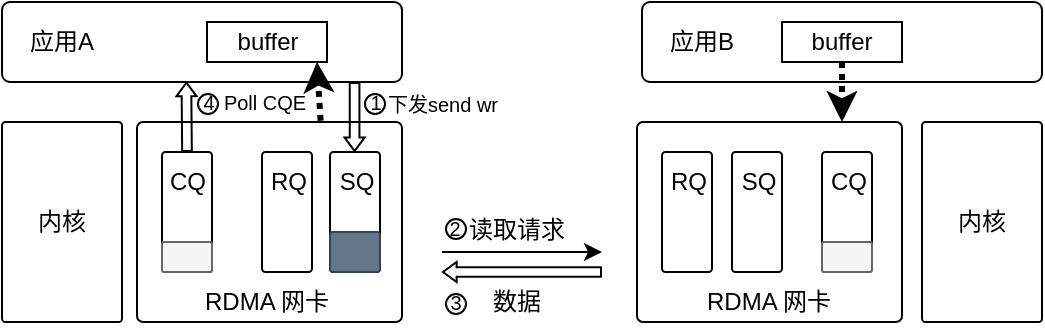 <mxfile version="26.0.16">
  <diagram name="第 1 页" id="g1fOO-Cu223-aKMuuYOS">
    <mxGraphModel dx="594" dy="431" grid="1" gridSize="10" guides="1" tooltips="1" connect="1" arrows="1" fold="1" page="1" pageScale="1" pageWidth="827" pageHeight="1169" math="0" shadow="0">
      <root>
        <mxCell id="0" />
        <mxCell id="1" parent="0" />
        <mxCell id="0LYCKbOccn7bkP1Wi2Eh-1" value="" style="rounded=1;whiteSpace=wrap;html=1;arcSize=3;" vertex="1" parent="1">
          <mxGeometry x="227.5" y="140" width="132.5" height="100" as="geometry" />
        </mxCell>
        <mxCell id="0LYCKbOccn7bkP1Wi2Eh-2" value="" style="rounded=1;whiteSpace=wrap;html=1;arcSize=10;" vertex="1" parent="1">
          <mxGeometry x="160" y="80" width="200" height="40" as="geometry" />
        </mxCell>
        <mxCell id="0LYCKbOccn7bkP1Wi2Eh-3" value="" style="rounded=1;whiteSpace=wrap;html=1;arcSize=10;" vertex="1" parent="1">
          <mxGeometry x="480" y="80" width="200" height="40" as="geometry" />
        </mxCell>
        <mxCell id="0LYCKbOccn7bkP1Wi2Eh-4" value="应用A" style="text;html=1;align=center;verticalAlign=middle;whiteSpace=wrap;rounded=0;" vertex="1" parent="1">
          <mxGeometry x="160" y="85" width="60" height="30" as="geometry" />
        </mxCell>
        <mxCell id="0LYCKbOccn7bkP1Wi2Eh-5" value="应用B" style="text;html=1;align=center;verticalAlign=middle;whiteSpace=wrap;rounded=0;" vertex="1" parent="1">
          <mxGeometry x="480" y="85" width="60" height="30" as="geometry" />
        </mxCell>
        <mxCell id="0LYCKbOccn7bkP1Wi2Eh-6" value="buffer" style="rounded=0;whiteSpace=wrap;html=1;" vertex="1" parent="1">
          <mxGeometry x="262.5" y="90" width="60" height="20" as="geometry" />
        </mxCell>
        <mxCell id="0LYCKbOccn7bkP1Wi2Eh-7" value="buffer" style="rounded=0;whiteSpace=wrap;html=1;" vertex="1" parent="1">
          <mxGeometry x="550" y="90" width="60" height="20" as="geometry" />
        </mxCell>
        <mxCell id="0LYCKbOccn7bkP1Wi2Eh-8" value="" style="rounded=1;whiteSpace=wrap;html=1;arcSize=7;" vertex="1" parent="1">
          <mxGeometry x="240" y="155" width="25" height="60" as="geometry" />
        </mxCell>
        <mxCell id="0LYCKbOccn7bkP1Wi2Eh-9" value="" style="rounded=1;whiteSpace=wrap;html=1;arcSize=7;" vertex="1" parent="1">
          <mxGeometry x="290" y="155" width="25" height="60" as="geometry" />
        </mxCell>
        <mxCell id="0LYCKbOccn7bkP1Wi2Eh-10" value="" style="rounded=1;whiteSpace=wrap;html=1;arcSize=7;" vertex="1" parent="1">
          <mxGeometry x="324" y="155" width="25" height="60" as="geometry" />
        </mxCell>
        <mxCell id="0LYCKbOccn7bkP1Wi2Eh-11" value="内核" style="rounded=1;whiteSpace=wrap;html=1;arcSize=3;" vertex="1" parent="1">
          <mxGeometry x="160" y="140" width="60" height="100" as="geometry" />
        </mxCell>
        <mxCell id="0LYCKbOccn7bkP1Wi2Eh-12" value="内核" style="rounded=1;whiteSpace=wrap;html=1;arcSize=3;" vertex="1" parent="1">
          <mxGeometry x="620" y="140" width="60" height="100" as="geometry" />
        </mxCell>
        <mxCell id="0LYCKbOccn7bkP1Wi2Eh-13" value="" style="rounded=1;whiteSpace=wrap;html=1;arcSize=3;" vertex="1" parent="1">
          <mxGeometry x="477.5" y="140" width="132.5" height="100" as="geometry" />
        </mxCell>
        <mxCell id="0LYCKbOccn7bkP1Wi2Eh-14" value="" style="rounded=1;whiteSpace=wrap;html=1;arcSize=7;" vertex="1" parent="1">
          <mxGeometry x="490" y="155" width="25" height="60" as="geometry" />
        </mxCell>
        <mxCell id="0LYCKbOccn7bkP1Wi2Eh-15" value="" style="rounded=1;whiteSpace=wrap;html=1;arcSize=7;" vertex="1" parent="1">
          <mxGeometry x="525" y="155" width="25" height="60" as="geometry" />
        </mxCell>
        <mxCell id="0LYCKbOccn7bkP1Wi2Eh-16" value="" style="rounded=1;whiteSpace=wrap;html=1;arcSize=7;" vertex="1" parent="1">
          <mxGeometry x="570" y="155" width="25" height="60" as="geometry" />
        </mxCell>
        <mxCell id="0LYCKbOccn7bkP1Wi2Eh-17" value="RDMA 网卡" style="text;html=1;align=center;verticalAlign=middle;whiteSpace=wrap;rounded=0;" vertex="1" parent="1">
          <mxGeometry x="255" y="215" width="75" height="30" as="geometry" />
        </mxCell>
        <mxCell id="0LYCKbOccn7bkP1Wi2Eh-18" value="RDMA 网卡" style="text;html=1;align=center;verticalAlign=middle;whiteSpace=wrap;rounded=0;" vertex="1" parent="1">
          <mxGeometry x="506.25" y="215" width="75" height="30" as="geometry" />
        </mxCell>
        <mxCell id="0LYCKbOccn7bkP1Wi2Eh-19" value="" style="rounded=1;whiteSpace=wrap;html=1;arcSize=7;fillColor=#f5f5f5;fontColor=#333333;strokeColor=#666666;" vertex="1" parent="1">
          <mxGeometry x="240" y="200" width="25" height="15" as="geometry" />
        </mxCell>
        <mxCell id="0LYCKbOccn7bkP1Wi2Eh-20" value="CQ" style="text;html=1;align=center;verticalAlign=middle;whiteSpace=wrap;rounded=0;" vertex="1" parent="1">
          <mxGeometry x="222.5" y="155" width="60" height="30" as="geometry" />
        </mxCell>
        <mxCell id="0LYCKbOccn7bkP1Wi2Eh-21" value="RQ" style="text;html=1;align=center;verticalAlign=middle;resizable=0;points=[];autosize=1;strokeColor=none;fillColor=none;" vertex="1" parent="1">
          <mxGeometry x="282.5" y="155" width="40" height="30" as="geometry" />
        </mxCell>
        <mxCell id="0LYCKbOccn7bkP1Wi2Eh-22" value="SQ" style="text;html=1;align=center;verticalAlign=middle;resizable=0;points=[];autosize=1;strokeColor=none;fillColor=none;" vertex="1" parent="1">
          <mxGeometry x="316.5" y="155" width="40" height="30" as="geometry" />
        </mxCell>
        <mxCell id="0LYCKbOccn7bkP1Wi2Eh-23" value="CQ" style="text;html=1;align=center;verticalAlign=middle;resizable=0;points=[];autosize=1;strokeColor=none;fillColor=none;" vertex="1" parent="1">
          <mxGeometry x="562.5" y="155" width="40" height="30" as="geometry" />
        </mxCell>
        <mxCell id="0LYCKbOccn7bkP1Wi2Eh-24" value="" style="rounded=1;whiteSpace=wrap;html=1;arcSize=7;fillColor=#f5f5f5;fontColor=#333333;strokeColor=#666666;" vertex="1" parent="1">
          <mxGeometry x="570" y="200" width="25" height="15" as="geometry" />
        </mxCell>
        <mxCell id="0LYCKbOccn7bkP1Wi2Eh-25" value="RQ" style="text;html=1;align=center;verticalAlign=middle;resizable=0;points=[];autosize=1;strokeColor=none;fillColor=none;" vertex="1" parent="1">
          <mxGeometry x="482.5" y="155" width="40" height="30" as="geometry" />
        </mxCell>
        <mxCell id="0LYCKbOccn7bkP1Wi2Eh-26" value="SQ" style="text;html=1;align=center;verticalAlign=middle;resizable=0;points=[];autosize=1;strokeColor=none;fillColor=none;" vertex="1" parent="1">
          <mxGeometry x="517.5" y="155" width="40" height="30" as="geometry" />
        </mxCell>
        <mxCell id="0LYCKbOccn7bkP1Wi2Eh-27" value="" style="shape=flexArrow;endArrow=classic;html=1;rounded=0;endWidth=4.194;endSize=1.933;width=4.833;entryX=0.461;entryY=0.995;entryDx=0;entryDy=0;entryPerimeter=0;exitX=0.5;exitY=0;exitDx=0;exitDy=0;" edge="1" parent="1" target="0LYCKbOccn7bkP1Wi2Eh-2">
          <mxGeometry width="50" height="50" relative="1" as="geometry">
            <mxPoint x="252.5" y="155" as="sourcePoint" />
            <mxPoint x="252" y="120" as="targetPoint" />
          </mxGeometry>
        </mxCell>
        <mxCell id="0LYCKbOccn7bkP1Wi2Eh-30" value="" style="shape=flexArrow;endArrow=classic;html=1;rounded=0;endWidth=4.194;endSize=1.933;width=4.833;" edge="1" parent="1">
          <mxGeometry width="50" height="50" relative="1" as="geometry">
            <mxPoint x="336.3" y="120" as="sourcePoint" />
            <mxPoint x="336.3" y="155" as="targetPoint" />
          </mxGeometry>
        </mxCell>
        <mxCell id="0LYCKbOccn7bkP1Wi2Eh-31" value="" style="rounded=1;whiteSpace=wrap;html=1;arcSize=7;fillColor=#647687;fontColor=#ffffff;strokeColor=#314354;" vertex="1" parent="1">
          <mxGeometry x="324" y="195" width="25" height="20" as="geometry" />
        </mxCell>
        <mxCell id="0LYCKbOccn7bkP1Wi2Eh-34" value="读取请求" style="text;html=1;align=center;verticalAlign=middle;resizable=0;points=[];autosize=1;strokeColor=none;fillColor=none;" vertex="1" parent="1">
          <mxGeometry x="382" y="178.5" width="70" height="30" as="geometry" />
        </mxCell>
        <mxCell id="0LYCKbOccn7bkP1Wi2Eh-37" value="&lt;font style=&quot;font-size: 10px;&quot;&gt;下发send wr&lt;/font&gt;" style="text;html=1;align=center;verticalAlign=middle;resizable=0;points=[];autosize=1;strokeColor=none;fillColor=none;" vertex="1" parent="1">
          <mxGeometry x="340" y="116" width="80" height="30" as="geometry" />
        </mxCell>
        <mxCell id="0LYCKbOccn7bkP1Wi2Eh-39" value="" style="ellipse;whiteSpace=wrap;html=1;aspect=fixed;" vertex="1" parent="1">
          <mxGeometry x="341.5" y="126" width="10" height="10" as="geometry" />
        </mxCell>
        <mxCell id="0LYCKbOccn7bkP1Wi2Eh-40" value="&lt;font style=&quot;font-size: 10px;&quot;&gt;1&lt;/font&gt;" style="text;html=1;align=center;verticalAlign=middle;whiteSpace=wrap;rounded=0;" vertex="1" parent="1">
          <mxGeometry x="316.5" y="114.5" width="60" height="30" as="geometry" />
        </mxCell>
        <mxCell id="0LYCKbOccn7bkP1Wi2Eh-42" value="" style="ellipse;whiteSpace=wrap;html=1;aspect=fixed;" vertex="1" parent="1">
          <mxGeometry x="258" y="126" width="10" height="10" as="geometry" />
        </mxCell>
        <mxCell id="0LYCKbOccn7bkP1Wi2Eh-45" value="&lt;font style=&quot;font-size: 10px;&quot;&gt;Poll CQE&lt;/font&gt;" style="text;html=1;align=center;verticalAlign=middle;resizable=0;points=[];autosize=1;strokeColor=none;fillColor=none;" vertex="1" parent="1">
          <mxGeometry x="261" y="114.5" width="60" height="30" as="geometry" />
        </mxCell>
        <mxCell id="0LYCKbOccn7bkP1Wi2Eh-46" value="&lt;font style=&quot;font-size: 10px;&quot;&gt;4&lt;/font&gt;" style="text;html=1;align=center;verticalAlign=middle;resizable=0;points=[];autosize=1;strokeColor=none;fillColor=none;" vertex="1" parent="1">
          <mxGeometry x="248" y="115" width="30" height="30" as="geometry" />
        </mxCell>
        <mxCell id="0LYCKbOccn7bkP1Wi2Eh-47" value="" style="shape=flexArrow;endArrow=classic;html=1;rounded=0;endWidth=4.194;endSize=1.933;width=4.833;" edge="1" parent="1">
          <mxGeometry width="50" height="50" relative="1" as="geometry">
            <mxPoint x="460" y="215" as="sourcePoint" />
            <mxPoint x="380" y="215" as="targetPoint" />
          </mxGeometry>
        </mxCell>
        <mxCell id="0LYCKbOccn7bkP1Wi2Eh-48" value="" style="endArrow=classic;html=1;rounded=0;" edge="1" parent="1">
          <mxGeometry width="50" height="50" relative="1" as="geometry">
            <mxPoint x="380" y="205" as="sourcePoint" />
            <mxPoint x="460" y="205" as="targetPoint" />
          </mxGeometry>
        </mxCell>
        <mxCell id="0LYCKbOccn7bkP1Wi2Eh-49" value="数据" style="text;html=1;align=center;verticalAlign=middle;resizable=0;points=[];autosize=1;strokeColor=none;fillColor=none;" vertex="1" parent="1">
          <mxGeometry x="392" y="215" width="50" height="30" as="geometry" />
        </mxCell>
        <mxCell id="0LYCKbOccn7bkP1Wi2Eh-50" value="" style="ellipse;whiteSpace=wrap;html=1;aspect=fixed;" vertex="1" parent="1">
          <mxGeometry x="382" y="188.5" width="10" height="10" as="geometry" />
        </mxCell>
        <mxCell id="0LYCKbOccn7bkP1Wi2Eh-51" value="&lt;font style=&quot;font-size: 10px;&quot;&gt;2&lt;/font&gt;" style="text;html=1;align=center;verticalAlign=middle;resizable=0;points=[];autosize=1;strokeColor=none;fillColor=none;" vertex="1" parent="1">
          <mxGeometry x="371.4" y="177.5" width="30" height="30" as="geometry" />
        </mxCell>
        <mxCell id="0LYCKbOccn7bkP1Wi2Eh-53" value="" style="ellipse;whiteSpace=wrap;html=1;aspect=fixed;" vertex="1" parent="1">
          <mxGeometry x="382" y="226" width="10" height="10" as="geometry" />
        </mxCell>
        <mxCell id="0LYCKbOccn7bkP1Wi2Eh-54" value="&lt;font style=&quot;font-size: 10px;&quot;&gt;3&lt;/font&gt;" style="text;html=1;align=center;verticalAlign=middle;whiteSpace=wrap;rounded=0;" vertex="1" parent="1">
          <mxGeometry x="357" y="215" width="60" height="30" as="geometry" />
        </mxCell>
        <mxCell id="0LYCKbOccn7bkP1Wi2Eh-62" value="" style="endArrow=classic;html=1;rounded=0;exitX=0.5;exitY=1;exitDx=0;exitDy=0;dashed=1;strokeWidth=3;dashPattern=1 1;" edge="1" parent="1" source="0LYCKbOccn7bkP1Wi2Eh-7">
          <mxGeometry width="50" height="50" relative="1" as="geometry">
            <mxPoint x="550" y="340" as="sourcePoint" />
            <mxPoint x="580" y="140" as="targetPoint" />
            <Array as="points">
              <mxPoint x="580" y="130" />
            </Array>
          </mxGeometry>
        </mxCell>
        <mxCell id="0LYCKbOccn7bkP1Wi2Eh-64" value="" style="endArrow=classic;html=1;rounded=0;dashed=1;strokeWidth=3;dashPattern=1 1;entryX=0.5;entryY=1;entryDx=0;entryDy=0;exitX=0.555;exitY=0.83;exitDx=0;exitDy=0;exitPerimeter=0;" edge="1" parent="1">
          <mxGeometry width="50" height="50" relative="1" as="geometry">
            <mxPoint x="319.3" y="139.4" as="sourcePoint" />
            <mxPoint x="317.5" y="110" as="targetPoint" />
            <Array as="points" />
          </mxGeometry>
        </mxCell>
      </root>
    </mxGraphModel>
  </diagram>
</mxfile>
